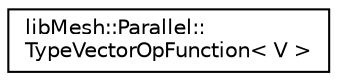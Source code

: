 digraph "Graphical Class Hierarchy"
{
  edge [fontname="Helvetica",fontsize="10",labelfontname="Helvetica",labelfontsize="10"];
  node [fontname="Helvetica",fontsize="10",shape=record];
  rankdir="LR";
  Node1 [label="libMesh::Parallel::\lTypeVectorOpFunction\< V \>",height=0.2,width=0.4,color="black", fillcolor="white", style="filled",URL="$classlibMesh_1_1Parallel_1_1TypeVectorOpFunction.html"];
}
